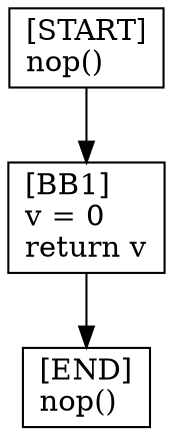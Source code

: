 digraph {
  node [shape=box]
  END [label="[END]\lnop()\l"];
  START [label="[START]\lnop()\l"];
  BB1 [label="[BB1]\lv = 0\lreturn v\l"];
  START -> BB1;
  BB1 -> END;
}
